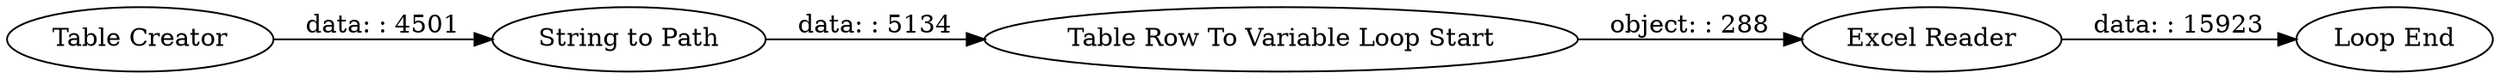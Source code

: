 digraph {
	"7020323285321915786_21" [label="Loop End"]
	"7020323285321915786_22" [label="String to Path"]
	"7020323285321915786_20" [label="Table Creator"]
	"7020323285321915786_18" [label="Table Row To Variable Loop Start"]
	"7020323285321915786_19" [label="Excel Reader"]
	"7020323285321915786_20" -> "7020323285321915786_22" [label="data: : 4501"]
	"7020323285321915786_18" -> "7020323285321915786_19" [label="object: : 288"]
	"7020323285321915786_19" -> "7020323285321915786_21" [label="data: : 15923"]
	"7020323285321915786_22" -> "7020323285321915786_18" [label="data: : 5134"]
	rankdir=LR
}
